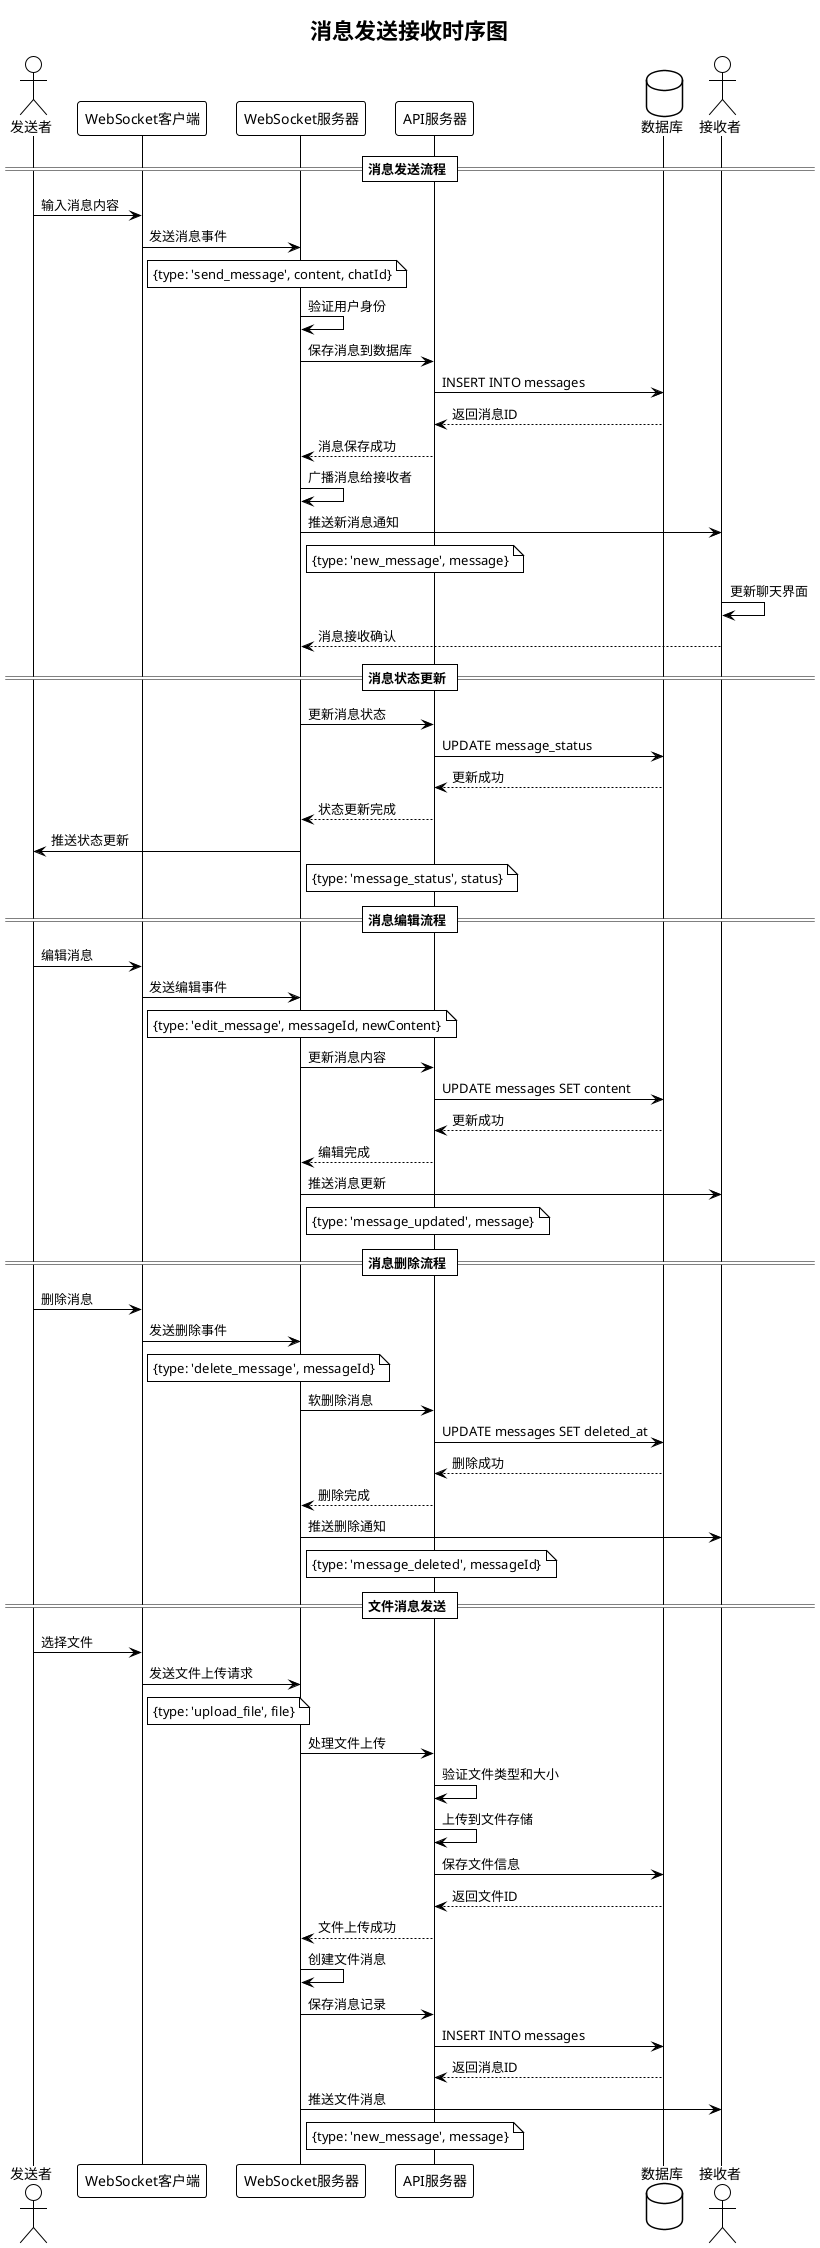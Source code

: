 @startuml message-flow-sequence
!theme plain
title 消息发送接收时序图

actor "发送者" as S
participant "WebSocket客户端" as WS
participant "WebSocket服务器" as WS_S
participant "API服务器" as A
database "数据库" as D
actor "接收者" as R

== 消息发送流程 ==

S -> WS : 输入消息内容
WS -> WS_S : 发送消息事件
note right of WS : {type: 'send_message', content, chatId}

WS_S -> WS_S : 验证用户身份
WS_S -> A : 保存消息到数据库
A -> D : INSERT INTO messages
D --> A : 返回消息ID
A --> WS_S : 消息保存成功

WS_S -> WS_S : 广播消息给接收者
WS_S -> R : 推送新消息通知
note right of WS_S : {type: 'new_message', message}

R -> R : 更新聊天界面
R --> WS_S : 消息接收确认

== 消息状态更新 ==

WS_S -> A : 更新消息状态
A -> D : UPDATE message_status
D --> A : 更新成功
A --> WS_S : 状态更新完成

WS_S -> S : 推送状态更新
note right of WS_S : {type: 'message_status', status}

== 消息编辑流程 ==

S -> WS : 编辑消息
WS -> WS_S : 发送编辑事件
note right of WS : {type: 'edit_message', messageId, newContent}

WS_S -> A : 更新消息内容
A -> D : UPDATE messages SET content
D --> A : 更新成功
A --> WS_S : 编辑完成

WS_S -> R : 推送消息更新
note right of WS_S : {type: 'message_updated', message}

== 消息删除流程 ==

S -> WS : 删除消息
WS -> WS_S : 发送删除事件
note right of WS : {type: 'delete_message', messageId}

WS_S -> A : 软删除消息
A -> D : UPDATE messages SET deleted_at
D --> A : 删除成功
A --> WS_S : 删除完成

WS_S -> R : 推送删除通知
note right of WS_S : {type: 'message_deleted', messageId}

== 文件消息发送 ==

S -> WS : 选择文件
WS -> WS_S : 发送文件上传请求
note right of WS : {type: 'upload_file', file}

WS_S -> A : 处理文件上传
A -> A : 验证文件类型和大小
A -> A : 上传到文件存储
A -> D : 保存文件信息
D --> A : 返回文件ID
A --> WS_S : 文件上传成功

WS_S -> WS_S : 创建文件消息
WS_S -> A : 保存消息记录
A -> D : INSERT INTO messages
D --> A : 返回消息ID

WS_S -> R : 推送文件消息
note right of WS_S : {type: 'new_message', message}

@enduml